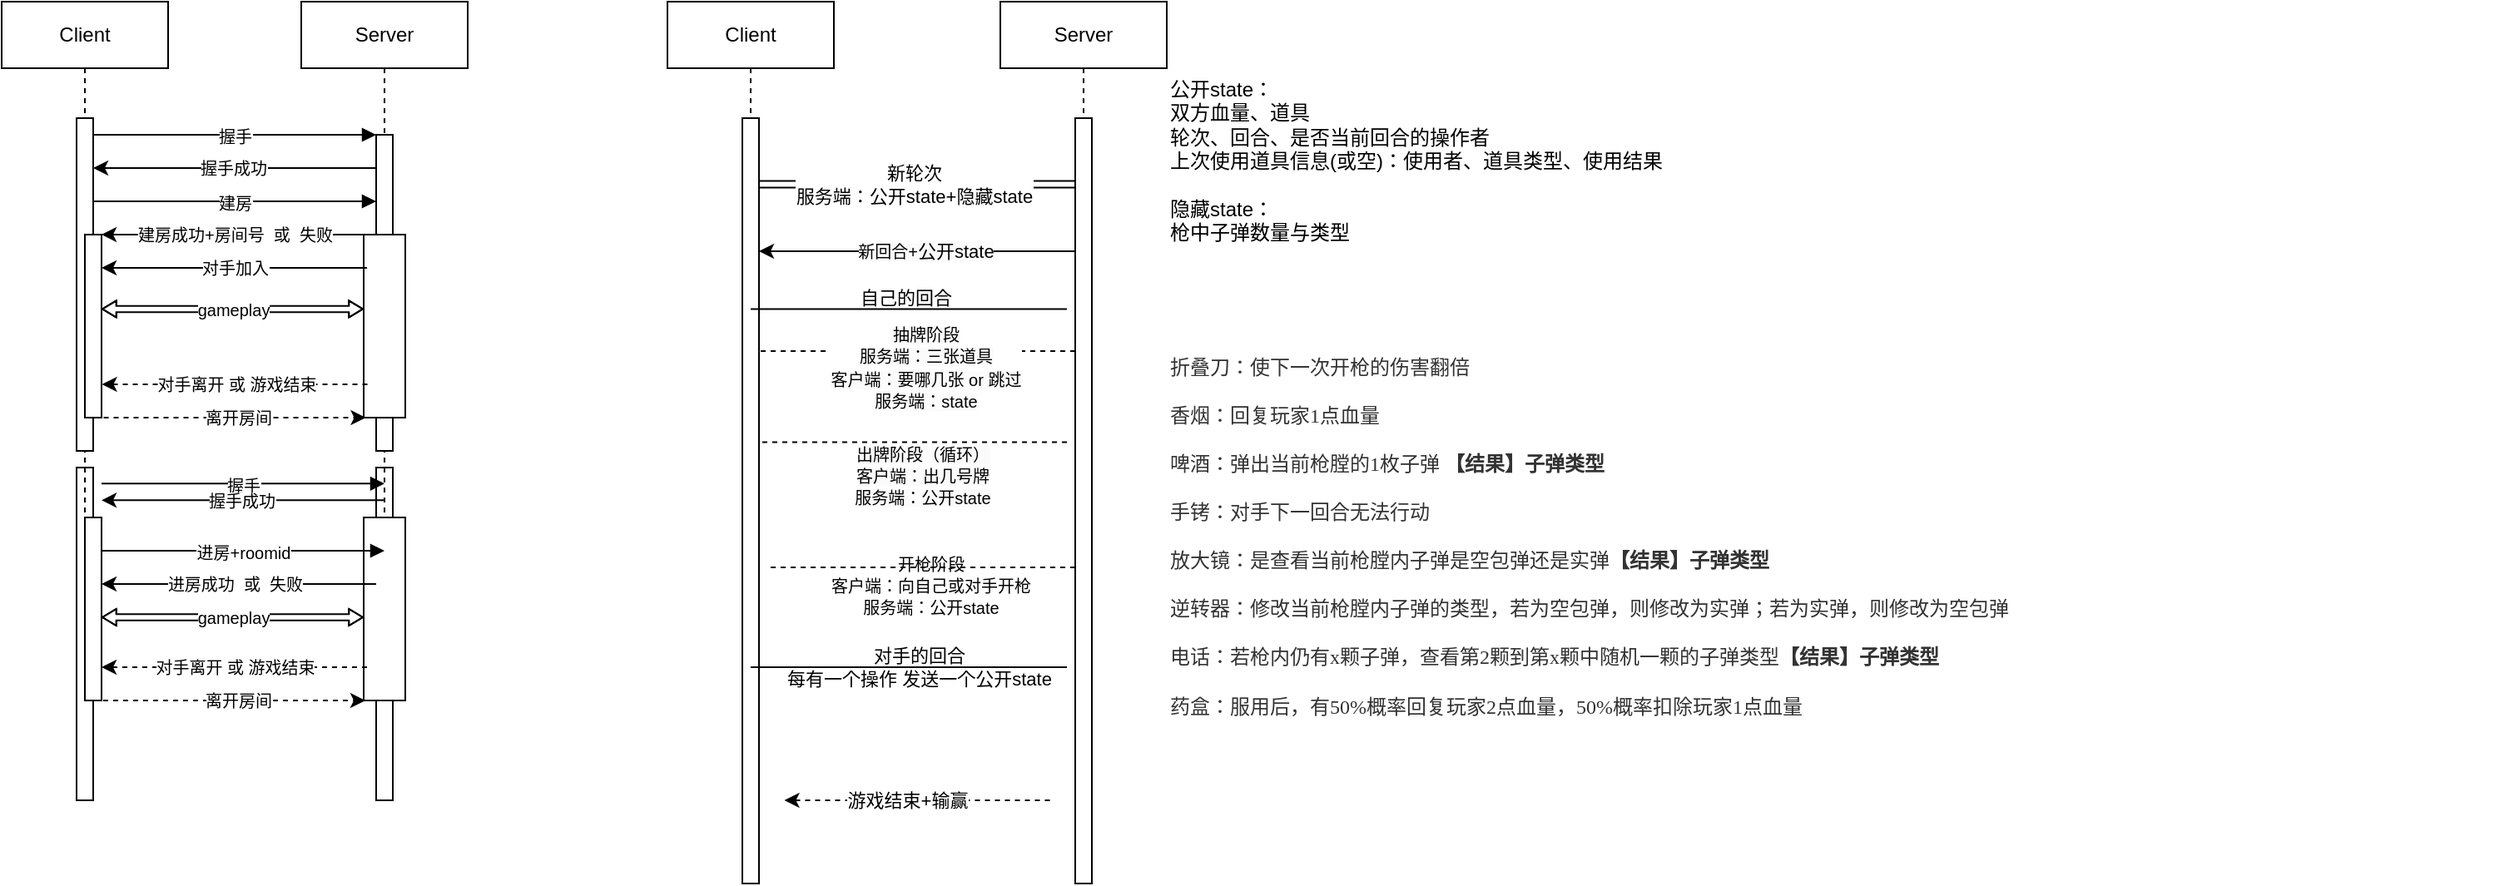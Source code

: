 <mxfile>
    <diagram name="Page-1" id="2YBvvXClWsGukQMizWep">
        <mxGraphModel dx="664" dy="502" grid="1" gridSize="10" guides="1" tooltips="1" connect="1" arrows="1" fold="1" page="1" pageScale="1" pageWidth="850" pageHeight="1100" math="0" shadow="0">
            <root>
                <mxCell id="0"/>
                <mxCell id="1" parent="0"/>
                <mxCell id="7" value="" style="html=1;points=[];perimeter=orthogonalPerimeter;outlineConnect=0;targetShapes=umlLifeline;portConstraint=eastwest;newEdgeStyle={&quot;edgeStyle&quot;:&quot;elbowEdgeStyle&quot;,&quot;elbow&quot;:&quot;vertical&quot;,&quot;curved&quot;:0,&quot;rounded&quot;:0};" vertex="1" parent="1">
                    <mxGeometry x="115" y="310" width="10" height="200" as="geometry"/>
                </mxCell>
                <mxCell id="8" value="" style="html=1;points=[];perimeter=orthogonalPerimeter;outlineConnect=0;targetShapes=umlLifeline;portConstraint=eastwest;newEdgeStyle={&quot;edgeStyle&quot;:&quot;elbowEdgeStyle&quot;,&quot;elbow&quot;:&quot;vertical&quot;,&quot;curved&quot;:0,&quot;rounded&quot;:0};" vertex="1" parent="1">
                    <mxGeometry x="295" y="310" width="10" height="200" as="geometry"/>
                </mxCell>
                <mxCell id="aM9ryv3xv72pqoxQDRHE-1" value="Client" style="shape=umlLifeline;perimeter=lifelinePerimeter;whiteSpace=wrap;html=1;container=0;dropTarget=0;collapsible=0;recursiveResize=0;outlineConnect=0;portConstraint=eastwest;newEdgeStyle={&quot;edgeStyle&quot;:&quot;elbowEdgeStyle&quot;,&quot;elbow&quot;:&quot;vertical&quot;,&quot;curved&quot;:0,&quot;rounded&quot;:0};" parent="1" vertex="1">
                    <mxGeometry x="70" y="30" width="100" height="370" as="geometry"/>
                </mxCell>
                <mxCell id="aM9ryv3xv72pqoxQDRHE-2" value="" style="html=1;points=[];perimeter=orthogonalPerimeter;outlineConnect=0;targetShapes=umlLifeline;portConstraint=eastwest;newEdgeStyle={&quot;edgeStyle&quot;:&quot;elbowEdgeStyle&quot;,&quot;elbow&quot;:&quot;vertical&quot;,&quot;curved&quot;:0,&quot;rounded&quot;:0};" parent="aM9ryv3xv72pqoxQDRHE-1" vertex="1">
                    <mxGeometry x="45" y="70" width="10" height="200" as="geometry"/>
                </mxCell>
                <mxCell id="aM9ryv3xv72pqoxQDRHE-4" value="" style="html=1;points=[];perimeter=orthogonalPerimeter;outlineConnect=0;targetShapes=umlLifeline;portConstraint=eastwest;newEdgeStyle={&quot;edgeStyle&quot;:&quot;elbowEdgeStyle&quot;,&quot;elbow&quot;:&quot;vertical&quot;,&quot;curved&quot;:0,&quot;rounded&quot;:0};fontSize=10;" parent="aM9ryv3xv72pqoxQDRHE-1" vertex="1">
                    <mxGeometry x="50" y="140" width="10" height="110" as="geometry"/>
                </mxCell>
                <mxCell id="aM9ryv3xv72pqoxQDRHE-5" value="Server" style="shape=umlLifeline;perimeter=lifelinePerimeter;whiteSpace=wrap;html=1;container=0;dropTarget=0;collapsible=0;recursiveResize=0;outlineConnect=0;portConstraint=eastwest;newEdgeStyle={&quot;edgeStyle&quot;:&quot;elbowEdgeStyle&quot;,&quot;elbow&quot;:&quot;vertical&quot;,&quot;curved&quot;:0,&quot;rounded&quot;:0};" parent="1" vertex="1">
                    <mxGeometry x="250" y="30" width="100" height="370" as="geometry"/>
                </mxCell>
                <mxCell id="aM9ryv3xv72pqoxQDRHE-6" value="" style="html=1;points=[];perimeter=orthogonalPerimeter;outlineConnect=0;targetShapes=umlLifeline;portConstraint=eastwest;newEdgeStyle={&quot;edgeStyle&quot;:&quot;elbowEdgeStyle&quot;,&quot;elbow&quot;:&quot;vertical&quot;,&quot;curved&quot;:0,&quot;rounded&quot;:0};" parent="aM9ryv3xv72pqoxQDRHE-5" vertex="1">
                    <mxGeometry x="45" y="80" width="10" height="190" as="geometry"/>
                </mxCell>
                <mxCell id="E7vXqbml-rJaC64gT5eP-6" value="" style="html=1;points=[];perimeter=orthogonalPerimeter;outlineConnect=0;targetShapes=umlLifeline;portConstraint=eastwest;newEdgeStyle={&quot;edgeStyle&quot;:&quot;elbowEdgeStyle&quot;,&quot;elbow&quot;:&quot;vertical&quot;,&quot;curved&quot;:0,&quot;rounded&quot;:0};fontSize=10;" parent="aM9ryv3xv72pqoxQDRHE-5" vertex="1">
                    <mxGeometry x="37.5" y="140" width="25" height="110" as="geometry"/>
                </mxCell>
                <mxCell id="aM9ryv3xv72pqoxQDRHE-7" value="握手" style="html=1;verticalAlign=bottom;endArrow=block;edgeStyle=elbowEdgeStyle;elbow=vertical;curved=0;rounded=0;fontSize=10;labelBackgroundColor=default;" parent="1" source="aM9ryv3xv72pqoxQDRHE-2" target="aM9ryv3xv72pqoxQDRHE-6" edge="1">
                    <mxGeometry x="0.002" y="-10" relative="1" as="geometry">
                        <mxPoint x="225" y="120" as="sourcePoint"/>
                        <Array as="points">
                            <mxPoint x="210" y="110"/>
                        </Array>
                        <mxPoint as="offset"/>
                    </mxGeometry>
                </mxCell>
                <mxCell id="E7vXqbml-rJaC64gT5eP-1" style="edgeStyle=elbowEdgeStyle;rounded=0;orthogonalLoop=1;jettySize=auto;html=1;elbow=vertical;curved=0;fontSize=10;labelBackgroundColor=none;" parent="1" source="aM9ryv3xv72pqoxQDRHE-6" target="aM9ryv3xv72pqoxQDRHE-2" edge="1">
                    <mxGeometry relative="1" as="geometry">
                        <Array as="points">
                            <mxPoint x="225" y="130"/>
                        </Array>
                    </mxGeometry>
                </mxCell>
                <mxCell id="E7vXqbml-rJaC64gT5eP-2" value="握手成功" style="edgeLabel;html=1;align=center;verticalAlign=middle;resizable=0;points=[];fontSize=10;labelBackgroundColor=default;" parent="E7vXqbml-rJaC64gT5eP-1" vertex="1" connectable="0">
                    <mxGeometry x="0.012" y="-1" relative="1" as="geometry">
                        <mxPoint y="1" as="offset"/>
                    </mxGeometry>
                </mxCell>
                <mxCell id="E7vXqbml-rJaC64gT5eP-3" value="建房" style="html=1;verticalAlign=bottom;endArrow=block;edgeStyle=elbowEdgeStyle;elbow=vertical;curved=0;rounded=0;fontSize=10;labelBackgroundColor=default;" parent="1" edge="1">
                    <mxGeometry y="-10" relative="1" as="geometry">
                        <mxPoint x="125" y="150" as="sourcePoint"/>
                        <Array as="points">
                            <mxPoint x="220" y="150"/>
                        </Array>
                        <mxPoint x="295.0" y="150" as="targetPoint"/>
                        <mxPoint as="offset"/>
                    </mxGeometry>
                </mxCell>
                <mxCell id="E7vXqbml-rJaC64gT5eP-4" style="edgeStyle=elbowEdgeStyle;rounded=0;orthogonalLoop=1;jettySize=auto;html=1;elbow=vertical;curved=0;fontSize=10;labelBackgroundColor=none;" parent="1" source="aM9ryv3xv72pqoxQDRHE-6" target="aM9ryv3xv72pqoxQDRHE-4" edge="1">
                    <mxGeometry relative="1" as="geometry">
                        <mxPoint x="300" y="170" as="sourcePoint"/>
                        <mxPoint x="125" y="170" as="targetPoint"/>
                        <Array as="points">
                            <mxPoint x="230" y="170"/>
                        </Array>
                    </mxGeometry>
                </mxCell>
                <mxCell id="E7vXqbml-rJaC64gT5eP-5" value="建房成功+房间号&amp;nbsp; 或&amp;nbsp; 失败" style="edgeLabel;html=1;align=center;verticalAlign=middle;resizable=0;points=[];fontSize=10;labelBackgroundColor=default;" parent="E7vXqbml-rJaC64gT5eP-4" vertex="1" connectable="0">
                    <mxGeometry x="0.012" y="-1" relative="1" as="geometry">
                        <mxPoint x="-2" y="1" as="offset"/>
                    </mxGeometry>
                </mxCell>
                <mxCell id="E7vXqbml-rJaC64gT5eP-7" style="edgeStyle=elbowEdgeStyle;rounded=0;orthogonalLoop=1;jettySize=auto;html=1;elbow=vertical;curved=0;fontSize=10;labelBackgroundColor=none;" parent="1" edge="1">
                    <mxGeometry relative="1" as="geometry">
                        <mxPoint x="289.5" y="190.0" as="sourcePoint"/>
                        <mxPoint x="130" y="190" as="targetPoint"/>
                        <Array as="points">
                            <mxPoint x="230" y="190"/>
                        </Array>
                    </mxGeometry>
                </mxCell>
                <mxCell id="E7vXqbml-rJaC64gT5eP-8" value="对手加入" style="edgeLabel;html=1;align=center;verticalAlign=middle;resizable=0;points=[];fontSize=10;labelBackgroundColor=default;" parent="E7vXqbml-rJaC64gT5eP-7" vertex="1" connectable="0">
                    <mxGeometry x="0.012" y="-1" relative="1" as="geometry">
                        <mxPoint x="1" y="1" as="offset"/>
                    </mxGeometry>
                </mxCell>
                <mxCell id="E7vXqbml-rJaC64gT5eP-9" style="edgeStyle=elbowEdgeStyle;rounded=0;orthogonalLoop=1;jettySize=auto;html=1;elbow=vertical;curved=0;fontSize=10;labelBackgroundColor=none;dashed=1;" parent="1" edge="1">
                    <mxGeometry relative="1" as="geometry">
                        <mxPoint x="289.75" y="260.0" as="sourcePoint"/>
                        <mxPoint x="130.25" y="260" as="targetPoint"/>
                        <Array as="points">
                            <mxPoint x="230.25" y="260"/>
                        </Array>
                    </mxGeometry>
                </mxCell>
                <mxCell id="E7vXqbml-rJaC64gT5eP-10" value="&lt;div&gt;对手离开 或 游戏结束&lt;/div&gt;" style="edgeLabel;html=1;align=center;verticalAlign=middle;resizable=0;points=[];fontSize=10;labelBackgroundColor=default;" parent="E7vXqbml-rJaC64gT5eP-9" vertex="1" connectable="0">
                    <mxGeometry x="0.012" y="-1" relative="1" as="geometry">
                        <mxPoint x="1" y="1" as="offset"/>
                    </mxGeometry>
                </mxCell>
                <mxCell id="E7vXqbml-rJaC64gT5eP-11" style="edgeStyle=elbowEdgeStyle;rounded=0;orthogonalLoop=1;jettySize=auto;html=1;elbow=vertical;curved=0;fontSize=10;labelBackgroundColor=none;dashed=1;" parent="1" edge="1">
                    <mxGeometry relative="1" as="geometry">
                        <mxPoint x="131.25" y="280" as="sourcePoint"/>
                        <mxPoint x="288.75" y="280" as="targetPoint"/>
                        <Array as="points">
                            <mxPoint x="231.5" y="280"/>
                        </Array>
                    </mxGeometry>
                </mxCell>
                <mxCell id="E7vXqbml-rJaC64gT5eP-12" value="离开房间" style="edgeLabel;html=1;align=center;verticalAlign=middle;resizable=0;points=[];fontSize=10;labelBackgroundColor=default;" parent="E7vXqbml-rJaC64gT5eP-11" vertex="1" connectable="0">
                    <mxGeometry x="0.012" y="-1" relative="1" as="geometry">
                        <mxPoint x="1" y="-1" as="offset"/>
                    </mxGeometry>
                </mxCell>
                <mxCell id="E7vXqbml-rJaC64gT5eP-13" style="edgeStyle=elbowEdgeStyle;rounded=0;orthogonalLoop=1;jettySize=auto;html=1;elbow=vertical;curved=0;fontSize=10;labelBackgroundColor=none;startArrow=classic;startFill=1;shape=flexArrow;width=3.733;endSize=2.463;endWidth=5.369;startWidth=5.369;startSize=2.463;" parent="1" edge="1">
                    <mxGeometry relative="1" as="geometry">
                        <mxPoint x="287.5" y="214.71" as="sourcePoint"/>
                        <mxPoint x="130" y="214.71" as="targetPoint"/>
                        <Array as="points">
                            <mxPoint x="230" y="214.71"/>
                        </Array>
                    </mxGeometry>
                </mxCell>
                <mxCell id="E7vXqbml-rJaC64gT5eP-14" value="gameplay" style="edgeLabel;html=1;align=center;verticalAlign=middle;resizable=0;points=[];fontSize=10;labelBackgroundColor=default;" parent="E7vXqbml-rJaC64gT5eP-13" vertex="1" connectable="0">
                    <mxGeometry x="0.012" y="-1" relative="1" as="geometry">
                        <mxPoint x="1" y="1" as="offset"/>
                    </mxGeometry>
                </mxCell>
                <mxCell id="E7vXqbml-rJaC64gT5eP-37" value="Client" style="shape=umlLifeline;perimeter=lifelinePerimeter;whiteSpace=wrap;html=1;container=0;dropTarget=0;collapsible=0;recursiveResize=0;outlineConnect=0;portConstraint=eastwest;newEdgeStyle={&quot;edgeStyle&quot;:&quot;elbowEdgeStyle&quot;,&quot;elbow&quot;:&quot;vertical&quot;,&quot;curved&quot;:0,&quot;rounded&quot;:0};" parent="1" vertex="1">
                    <mxGeometry x="470" y="30" width="100" height="530" as="geometry"/>
                </mxCell>
                <mxCell id="E7vXqbml-rJaC64gT5eP-38" value="" style="html=1;points=[];perimeter=orthogonalPerimeter;outlineConnect=0;targetShapes=umlLifeline;portConstraint=eastwest;newEdgeStyle={&quot;edgeStyle&quot;:&quot;elbowEdgeStyle&quot;,&quot;elbow&quot;:&quot;vertical&quot;,&quot;curved&quot;:0,&quot;rounded&quot;:0};" parent="E7vXqbml-rJaC64gT5eP-37" vertex="1">
                    <mxGeometry x="45" y="70" width="10" height="460" as="geometry"/>
                </mxCell>
                <mxCell id="E7vXqbml-rJaC64gT5eP-40" value="Server" style="shape=umlLifeline;perimeter=lifelinePerimeter;whiteSpace=wrap;html=1;container=0;dropTarget=0;collapsible=0;recursiveResize=0;outlineConnect=0;portConstraint=eastwest;newEdgeStyle={&quot;edgeStyle&quot;:&quot;elbowEdgeStyle&quot;,&quot;elbow&quot;:&quot;vertical&quot;,&quot;curved&quot;:0,&quot;rounded&quot;:0};" parent="1" vertex="1">
                    <mxGeometry x="670" y="30" width="100" height="530" as="geometry"/>
                </mxCell>
                <mxCell id="E7vXqbml-rJaC64gT5eP-41" value="" style="html=1;points=[];perimeter=orthogonalPerimeter;outlineConnect=0;targetShapes=umlLifeline;portConstraint=eastwest;newEdgeStyle={&quot;edgeStyle&quot;:&quot;elbowEdgeStyle&quot;,&quot;elbow&quot;:&quot;vertical&quot;,&quot;curved&quot;:0,&quot;rounded&quot;:0};" parent="E7vXqbml-rJaC64gT5eP-40" vertex="1">
                    <mxGeometry x="45" y="70" width="10" height="460" as="geometry"/>
                </mxCell>
                <mxCell id="E7vXqbml-rJaC64gT5eP-47" style="edgeStyle=elbowEdgeStyle;rounded=0;orthogonalLoop=1;jettySize=auto;html=1;elbow=vertical;curved=0;fontSize=10;labelBackgroundColor=none;" parent="1" edge="1">
                    <mxGeometry relative="1" as="geometry">
                        <mxPoint x="715" y="180.0" as="sourcePoint"/>
                        <mxPoint x="525" y="180.0" as="targetPoint"/>
                        <Array as="points">
                            <mxPoint x="630" y="180.0"/>
                        </Array>
                    </mxGeometry>
                </mxCell>
                <mxCell id="E7vXqbml-rJaC64gT5eP-63" value="&lt;span style=&quot;font-size: 10px; background-color: rgb(251, 251, 251);&quot;&gt;新回合+&lt;/span&gt;&lt;span style=&quot;background-color: rgb(251, 251, 251);&quot;&gt;公开state&lt;/span&gt;" style="edgeLabel;html=1;align=center;verticalAlign=middle;resizable=0;points=[];" parent="E7vXqbml-rJaC64gT5eP-47" vertex="1" connectable="0">
                    <mxGeometry x="0.18" y="1" relative="1" as="geometry">
                        <mxPoint x="22" y="-1" as="offset"/>
                    </mxGeometry>
                </mxCell>
                <mxCell id="E7vXqbml-rJaC64gT5eP-51" style="edgeStyle=elbowEdgeStyle;rounded=0;orthogonalLoop=1;jettySize=auto;html=1;elbow=vertical;curved=0;fontSize=10;labelBackgroundColor=none;dashed=1;" parent="1" edge="1">
                    <mxGeometry relative="1" as="geometry">
                        <mxPoint x="699.75" y="510" as="sourcePoint"/>
                        <mxPoint x="540.25" y="510" as="targetPoint"/>
                        <Array as="points">
                            <mxPoint x="640.25" y="510"/>
                        </Array>
                    </mxGeometry>
                </mxCell>
                <mxCell id="E7vXqbml-rJaC64gT5eP-86" value="游戏结束+输赢" style="edgeLabel;html=1;align=center;verticalAlign=middle;resizable=0;points=[];" parent="E7vXqbml-rJaC64gT5eP-51" vertex="1" connectable="0">
                    <mxGeometry x="0.076" relative="1" as="geometry">
                        <mxPoint as="offset"/>
                    </mxGeometry>
                </mxCell>
                <mxCell id="E7vXqbml-rJaC64gT5eP-64" value="公开state：&lt;div&gt;双方血量、道具&lt;/div&gt;&lt;div&gt;轮次、回合、是否当前回合的操作者&lt;/div&gt;&lt;div&gt;上次使用道具信息(或空)：使用者、道具类型、使用结果&lt;br&gt;&lt;/div&gt;&lt;div&gt;&lt;br&gt;&lt;/div&gt;&lt;div&gt;隐藏state：&lt;br&gt;枪中子弹数量与类型&lt;/div&gt;&lt;div&gt;&lt;br&gt;&lt;/div&gt;&lt;div&gt;&lt;br&gt;&lt;/div&gt;" style="text;html=1;align=left;verticalAlign=middle;resizable=0;points=[];autosize=1;strokeColor=none;fillColor=none;" parent="1" vertex="1">
                    <mxGeometry x="770" y="70" width="320" height="140" as="geometry"/>
                </mxCell>
                <mxCell id="E7vXqbml-rJaC64gT5eP-65" style="edgeStyle=elbowEdgeStyle;rounded=0;orthogonalLoop=1;jettySize=auto;html=1;elbow=horizontal;curved=0;fontSize=10;labelBackgroundColor=none;dashed=1;endArrow=none;endFill=0;" parent="1" edge="1">
                    <mxGeometry relative="1" as="geometry">
                        <mxPoint x="715" y="240" as="sourcePoint"/>
                        <mxPoint x="525" y="240" as="targetPoint"/>
                        <Array as="points">
                            <mxPoint x="635" y="240"/>
                        </Array>
                    </mxGeometry>
                </mxCell>
                <mxCell id="E7vXqbml-rJaC64gT5eP-66" value="&lt;span style=&quot;font-size: 10px; background-color: rgb(251, 251, 251);&quot;&gt;抽牌阶段&lt;/span&gt;&lt;div&gt;&lt;span style=&quot;font-size: 10px; background-color: rgb(251, 251, 251);&quot;&gt;服务端：三张道具&lt;br&gt;客户端：要哪几张 or 跳过&lt;br&gt;服务端：state&lt;/span&gt;&lt;/div&gt;" style="edgeLabel;html=1;align=center;verticalAlign=middle;resizable=0;points=[];" parent="E7vXqbml-rJaC64gT5eP-65" vertex="1" connectable="0">
                    <mxGeometry x="0.18" y="1" relative="1" as="geometry">
                        <mxPoint x="22" y="9" as="offset"/>
                    </mxGeometry>
                </mxCell>
                <mxCell id="E7vXqbml-rJaC64gT5eP-67" style="edgeStyle=elbowEdgeStyle;rounded=0;orthogonalLoop=1;jettySize=auto;html=1;elbow=vertical;curved=0;fontSize=10;labelBackgroundColor=none;dashed=1;endArrow=none;endFill=0;" parent="1" edge="1">
                    <mxGeometry relative="1" as="geometry">
                        <mxPoint x="710" y="294.71" as="sourcePoint"/>
                        <mxPoint x="525" y="294.71" as="targetPoint"/>
                        <Array as="points">
                            <mxPoint x="640" y="294.71"/>
                        </Array>
                    </mxGeometry>
                </mxCell>
                <mxCell id="E7vXqbml-rJaC64gT5eP-68" value="&lt;span style=&quot;font-size: 10px; background-color: rgb(251, 251, 251);&quot;&gt;出牌阶段（循环）&lt;/span&gt;&lt;div&gt;&lt;span style=&quot;font-size: 10px; background-color: rgb(251, 251, 251);&quot;&gt;客户端：出几号牌&lt;br&gt;&lt;/span&gt;&lt;span style=&quot;background-color: rgb(251, 251, 251); font-size: 10px;&quot;&gt;服务端：公开state&lt;/span&gt;&lt;span style=&quot;font-size: 10px; background-color: rgb(251, 251, 251);&quot;&gt;&lt;br&gt;&lt;/span&gt;&lt;/div&gt;" style="edgeLabel;html=1;align=center;verticalAlign=middle;resizable=0;points=[];" parent="E7vXqbml-rJaC64gT5eP-67" vertex="1" connectable="0">
                    <mxGeometry x="0.18" y="1" relative="1" as="geometry">
                        <mxPoint x="22" y="19" as="offset"/>
                    </mxGeometry>
                </mxCell>
                <mxCell id="E7vXqbml-rJaC64gT5eP-69" style="edgeStyle=elbowEdgeStyle;rounded=0;orthogonalLoop=1;jettySize=auto;html=1;elbow=vertical;curved=0;fontSize=10;labelBackgroundColor=none;dashed=1;endArrow=none;endFill=0;" parent="1" edge="1">
                    <mxGeometry relative="1" as="geometry">
                        <mxPoint x="715" y="370" as="sourcePoint"/>
                        <mxPoint x="530" y="370" as="targetPoint"/>
                        <Array as="points">
                            <mxPoint x="645" y="370"/>
                        </Array>
                    </mxGeometry>
                </mxCell>
                <mxCell id="E7vXqbml-rJaC64gT5eP-70" value="&lt;span style=&quot;font-size: 10px;&quot;&gt;开枪阶段&lt;/span&gt;&lt;div&gt;&lt;span style=&quot;font-size: 10px;&quot;&gt;客户端：&lt;/span&gt;&lt;span style=&quot;font-size: 10px;&quot;&gt;向自己或对手开枪&lt;/span&gt;&lt;/div&gt;&lt;div&gt;&lt;span style=&quot;font-size: 10px; background-color: initial;&quot;&gt;服务端：公开state&lt;/span&gt;&lt;br&gt;&lt;/div&gt;" style="edgeLabel;html=1;align=center;verticalAlign=middle;resizable=0;points=[];labelBackgroundColor=none;" parent="E7vXqbml-rJaC64gT5eP-69" vertex="1" connectable="0">
                    <mxGeometry x="0.18" y="1" relative="1" as="geometry">
                        <mxPoint x="22" y="10" as="offset"/>
                    </mxGeometry>
                </mxCell>
                <mxCell id="E7vXqbml-rJaC64gT5eP-77" style="edgeStyle=elbowEdgeStyle;rounded=0;orthogonalLoop=1;jettySize=auto;html=1;elbow=horizontal;curved=0;fontSize=10;labelBackgroundColor=none;endArrow=none;endFill=0;shape=link;" parent="1" edge="1">
                    <mxGeometry relative="1" as="geometry">
                        <mxPoint x="715" y="139.71" as="sourcePoint"/>
                        <mxPoint x="525" y="139.71" as="targetPoint"/>
                        <Array as="points">
                            <mxPoint x="630" y="139.71"/>
                        </Array>
                    </mxGeometry>
                </mxCell>
                <mxCell id="E7vXqbml-rJaC64gT5eP-81" value="新轮次&lt;div&gt;服务端：公开state+隐藏state&lt;/div&gt;" style="edgeLabel;html=1;align=center;verticalAlign=middle;resizable=0;points=[];" parent="E7vXqbml-rJaC64gT5eP-77" vertex="1" connectable="0">
                    <mxGeometry x="0.027" relative="1" as="geometry">
                        <mxPoint as="offset"/>
                    </mxGeometry>
                </mxCell>
                <mxCell id="E7vXqbml-rJaC64gT5eP-82" style="edgeStyle=elbowEdgeStyle;rounded=0;orthogonalLoop=1;jettySize=auto;html=1;elbow=horizontal;curved=0;fontSize=10;labelBackgroundColor=none;endArrow=none;endFill=0;" parent="1" edge="1">
                    <mxGeometry relative="1" as="geometry">
                        <mxPoint x="710" y="214.71" as="sourcePoint"/>
                        <mxPoint x="520" y="214.71" as="targetPoint"/>
                        <Array as="points">
                            <mxPoint x="625" y="214.71"/>
                        </Array>
                    </mxGeometry>
                </mxCell>
                <mxCell id="E7vXqbml-rJaC64gT5eP-83" value="&lt;div&gt;自己的回合&lt;/div&gt;&lt;div&gt;&lt;br&gt;&lt;/div&gt;" style="edgeLabel;html=1;align=center;verticalAlign=middle;resizable=0;points=[];labelBackgroundColor=none;" parent="E7vXqbml-rJaC64gT5eP-82" vertex="1" connectable="0">
                    <mxGeometry x="0.027" relative="1" as="geometry">
                        <mxPoint as="offset"/>
                    </mxGeometry>
                </mxCell>
                <mxCell id="E7vXqbml-rJaC64gT5eP-84" style="edgeStyle=elbowEdgeStyle;rounded=0;orthogonalLoop=1;jettySize=auto;html=1;elbow=horizontal;curved=0;fontSize=10;labelBackgroundColor=none;endArrow=none;endFill=0;" parent="1" edge="1">
                    <mxGeometry relative="1" as="geometry">
                        <mxPoint x="710" y="430" as="sourcePoint"/>
                        <mxPoint x="520" y="430" as="targetPoint"/>
                        <Array as="points">
                            <mxPoint x="625" y="430"/>
                        </Array>
                    </mxGeometry>
                </mxCell>
                <mxCell id="E7vXqbml-rJaC64gT5eP-85" value="&lt;div&gt;对手的回合&lt;/div&gt;&lt;div&gt;每有一个操作 发送一个公开state&lt;/div&gt;" style="edgeLabel;html=1;align=center;verticalAlign=middle;resizable=0;points=[];labelBackgroundColor=none;" parent="E7vXqbml-rJaC64gT5eP-84" vertex="1" connectable="0">
                    <mxGeometry x="0.027" relative="1" as="geometry">
                        <mxPoint x="8" as="offset"/>
                    </mxGeometry>
                </mxCell>
                <mxCell id="E7vXqbml-rJaC64gT5eP-88" value="&lt;div style=&quot;font-size: 12px;&quot; data-version=&quot;3.0.0&quot; data-hash=&quot;2f150c305c25b675a1c18cc1fd86e9ff&quot;&gt;&lt;/div&gt;&lt;div style=&quot;font-size: 12px;&quot; class=&quot;document&quot;&gt;&lt;div style=&quot;font-size: 12px;&quot; class=&quot;section&quot;&gt;&lt;p class=&quot;paragraph text-align-type-left&quot; style=&quot;text-align: left; line-height: 100%; margin: 12.8pt 0pt; font-size: 12px;&quot;&gt;&lt;span style=&quot;font-size: 12px; font-family: &amp;quot;Times New Roman&amp;quot;; font-weight: normal; font-style: normal; color: rgb(51, 51, 51); letter-spacing: 0pt; vertical-align: baseline;&quot; data-font-family=&quot;&amp;quot;Open Sans&amp;quot;, &amp;quot;Clear Sans&amp;quot;, &amp;quot;Helvetica Neue&amp;quot;, Helvetica, Arial, &amp;quot;Segoe UI Emoji&amp;quot;, sans-serif&quot;&gt;折叠刀：使下一次开枪的伤害翻倍&lt;/span&gt;&lt;span style=&quot;font-size: 12px;&quot; lang=&quot;EN-US&quot;&gt;&lt;/span&gt;&lt;/p&gt;&lt;p class=&quot;paragraph text-align-type-left&quot; style=&quot;text-align: left; line-height: 100%; margin: 12.8pt 0pt; font-size: 12px;&quot;&gt;&lt;span style=&quot;font-size: 12px; font-family: &amp;quot;Times New Roman&amp;quot;; font-weight: normal; font-style: normal; color: rgb(51, 51, 51); letter-spacing: 0pt; vertical-align: baseline;&quot; data-font-family=&quot;&amp;quot;Open Sans&amp;quot;, &amp;quot;Clear Sans&amp;quot;, &amp;quot;Helvetica Neue&amp;quot;, Helvetica, Arial, &amp;quot;Segoe UI Emoji&amp;quot;, sans-serif&quot;&gt;香烟：回复玩家&lt;/span&gt;&lt;span style=&quot;font-size: 12px; font-family: &amp;quot;Times New Roman&amp;quot;; font-weight: normal; font-style: normal; color: rgb(51, 51, 51); letter-spacing: 0pt; vertical-align: baseline;&quot; data-font-family=&quot;&amp;quot;Open Sans&amp;quot;, &amp;quot;Clear Sans&amp;quot;, &amp;quot;Helvetica Neue&amp;quot;, Helvetica, Arial, &amp;quot;Segoe UI Emoji&amp;quot;, sans-serif&quot;&gt;1&lt;/span&gt;&lt;span style=&quot;font-size: 12px; font-family: &amp;quot;Times New Roman&amp;quot;; font-weight: normal; font-style: normal; color: rgb(51, 51, 51); letter-spacing: 0pt; vertical-align: baseline;&quot; data-font-family=&quot;&amp;quot;Open Sans&amp;quot;, &amp;quot;Clear Sans&amp;quot;, &amp;quot;Helvetica Neue&amp;quot;, Helvetica, Arial, &amp;quot;Segoe UI Emoji&amp;quot;, sans-serif&quot;&gt;点血量&lt;/span&gt;&lt;span style=&quot;font-size: 12px;&quot; lang=&quot;EN-US&quot;&gt;&lt;/span&gt;&lt;/p&gt;&lt;p class=&quot;paragraph text-align-type-left&quot; style=&quot;text-align: left; line-height: 100%; margin: 12.8pt 0pt; font-size: 12px;&quot;&gt;&lt;span style=&quot;font-size: 12px; font-family: &amp;quot;Times New Roman&amp;quot;; font-weight: normal; font-style: normal; color: rgb(51, 51, 51); letter-spacing: 0pt; vertical-align: baseline;&quot; data-font-family=&quot;&amp;quot;Open Sans&amp;quot;, &amp;quot;Clear Sans&amp;quot;, &amp;quot;Helvetica Neue&amp;quot;, Helvetica, Arial, &amp;quot;Segoe UI Emoji&amp;quot;, sans-serif&quot;&gt;啤酒&lt;/span&gt;&lt;span style=&quot;font-size: 12px; font-family: &amp;quot;Times New Roman&amp;quot;; font-weight: normal; font-style: normal; color: rgb(51, 51, 51); letter-spacing: 0pt; vertical-align: baseline;&quot; data-font-family=&quot;&amp;quot;Open Sans&amp;quot;, &amp;quot;Clear Sans&amp;quot;, &amp;quot;Helvetica Neue&amp;quot;, Helvetica, Arial, &amp;quot;Segoe UI Emoji&amp;quot;, sans-serif&quot;&gt;：弹出当前枪膛的&lt;/span&gt;&lt;span style=&quot;font-size: 12px; font-family: &amp;quot;Times New Roman&amp;quot;; font-weight: normal; font-style: normal; color: rgb(51, 51, 51); letter-spacing: 0pt; vertical-align: baseline;&quot; data-font-family=&quot;&amp;quot;Open Sans&amp;quot;, &amp;quot;Clear Sans&amp;quot;, &amp;quot;Helvetica Neue&amp;quot;, Helvetica, Arial, &amp;quot;Segoe UI Emoji&amp;quot;, sans-serif&quot;&gt;1&lt;/span&gt;&lt;span style=&quot;font-size: 12px; font-family: &amp;quot;Times New Roman&amp;quot;; font-weight: normal; font-style: normal; color: rgb(51, 51, 51); letter-spacing: 0pt; vertical-align: baseline;&quot; data-font-family=&quot;&amp;quot;Open Sans&amp;quot;, &amp;quot;Clear Sans&amp;quot;, &amp;quot;Helvetica Neue&amp;quot;, Helvetica, Arial, &amp;quot;Segoe UI Emoji&amp;quot;, sans-serif&quot;&gt;枚子弹&lt;/span&gt;&lt;span style=&quot;font-size: 12px; font-family: &amp;quot;Times New Roman&amp;quot;; font-style: normal; color: rgb(51, 51, 51); letter-spacing: 0pt; vertical-align: baseline;&quot; data-font-family=&quot;&amp;quot;Open Sans&amp;quot;, &amp;quot;Clear Sans&amp;quot;, &amp;quot;Helvetica Neue&amp;quot;, Helvetica, Arial, &amp;quot;Segoe UI Emoji&amp;quot;, sans-serif&quot;&gt;&lt;b style=&quot;font-size: 12px;&quot;&gt; 【结果】子弹类型&lt;/b&gt;&lt;/span&gt;&lt;span style=&quot;font-size: 12px;&quot; lang=&quot;EN-US&quot;&gt;&lt;/span&gt;&lt;/p&gt;&lt;p class=&quot;paragraph text-align-type-left&quot; style=&quot;text-align: left; line-height: 100%; margin: 12.8pt 0pt; font-size: 12px;&quot;&gt;&lt;span style=&quot;font-size: 12px; font-family: &amp;quot;Times New Roman&amp;quot;; font-weight: normal; font-style: normal; color: rgb(51, 51, 51); letter-spacing: 0pt; vertical-align: baseline;&quot; data-font-family=&quot;&amp;quot;Open Sans&amp;quot;, &amp;quot;Clear Sans&amp;quot;, &amp;quot;Helvetica Neue&amp;quot;, Helvetica, Arial, &amp;quot;Segoe UI Emoji&amp;quot;, sans-serif&quot;&gt;手铐：对手下一回合无法行动&lt;/span&gt;&lt;span style=&quot;font-size: 12px;&quot; lang=&quot;EN-US&quot;&gt;&lt;/span&gt;&lt;/p&gt;&lt;p class=&quot;paragraph text-align-type-left&quot; style=&quot;text-align: left; line-height: 100%; margin: 12.8pt 0pt; font-size: 12px;&quot;&gt;&lt;span style=&quot;font-size: 12px; font-family: &amp;quot;Times New Roman&amp;quot;; font-weight: normal; font-style: normal; color: rgb(51, 51, 51); letter-spacing: 0pt; vertical-align: baseline;&quot; data-font-family=&quot;&amp;quot;Open Sans&amp;quot;, &amp;quot;Clear Sans&amp;quot;, &amp;quot;Helvetica Neue&amp;quot;, Helvetica, Arial, &amp;quot;Segoe UI Emoji&amp;quot;, sans-serif&quot;&gt;放大镜：是查看当前枪膛内子弹是空包弹还是实弹&lt;/span&gt;&lt;span style=&quot;font-size: 12px;&quot; lang=&quot;EN-US&quot;&gt;&lt;/span&gt;&lt;span style=&quot;color: rgb(51, 51, 51); font-family: &amp;quot;Times New Roman&amp;quot;; font-size: 12px; background-color: initial;&quot;&gt;&lt;b style=&quot;font-size: 12px;&quot;&gt;【结果】子弹类型&lt;/b&gt;&lt;/span&gt;&lt;/p&gt;&lt;p class=&quot;paragraph text-align-type-left&quot; style=&quot;text-align: left; line-height: 100%; margin: 12.8pt 0pt; font-size: 12px;&quot;&gt;&lt;span style=&quot;font-size: 12px; font-family: &amp;quot;Times New Roman&amp;quot;; font-weight: normal; font-style: normal; color: rgb(51, 51, 51); letter-spacing: 0pt; vertical-align: baseline;&quot; data-font-family=&quot;&amp;quot;Open Sans&amp;quot;, &amp;quot;Clear Sans&amp;quot;, &amp;quot;Helvetica Neue&amp;quot;, Helvetica, Arial, &amp;quot;Segoe UI Emoji&amp;quot;, sans-serif&quot;&gt;逆转器：修改当前枪膛内子弹的类型，若为空包弹，则修改为实弹；若为实弹，则修改为空包弹&lt;/span&gt;&lt;span style=&quot;font-size: 12px;&quot; lang=&quot;EN-US&quot;&gt;&lt;/span&gt;&lt;/p&gt;&lt;p class=&quot;paragraph text-align-type-left&quot; style=&quot;text-align: left; line-height: 100%; margin: 12.8pt 0pt; font-size: 12px;&quot;&gt;&lt;span style=&quot;font-size: 12px; font-family: &amp;quot;Times New Roman&amp;quot;; font-weight: normal; font-style: normal; color: rgb(51, 51, 51); letter-spacing: 0pt; vertical-align: baseline;&quot; data-font-family=&quot;&amp;quot;Open Sans&amp;quot;, &amp;quot;Clear Sans&amp;quot;, &amp;quot;Helvetica Neue&amp;quot;, Helvetica, Arial, &amp;quot;Segoe UI Emoji&amp;quot;, sans-serif&quot;&gt;电话：若枪内仍有x颗子弹，查看第2颗到第x颗中随机一颗的子弹类型&lt;/span&gt;&lt;span style=&quot;font-size: 12px;&quot; lang=&quot;EN-US&quot;&gt;&lt;/span&gt;&lt;span style=&quot;color: rgb(51, 51, 51); font-family: &amp;quot;Times New Roman&amp;quot;; font-size: 12px; background-color: initial;&quot;&gt;&lt;b style=&quot;font-size: 12px;&quot;&gt;【结果】子弹类型&lt;/b&gt;&lt;/span&gt;&lt;/p&gt;&lt;p class=&quot;paragraph text-align-type-left&quot; style=&quot;text-align: left; line-height: 100%; margin: 12.8pt 0pt; font-size: 12px;&quot;&gt;&lt;span style=&quot;font-size: 12px; font-family: &amp;quot;Times New Roman&amp;quot;; font-weight: normal; font-style: normal; color: rgb(51, 51, 51); letter-spacing: 0pt; vertical-align: baseline;&quot; data-font-family=&quot;&amp;quot;Open Sans&amp;quot;, &amp;quot;Clear Sans&amp;quot;, &amp;quot;Helvetica Neue&amp;quot;, Helvetica, Arial, &amp;quot;Segoe UI Emoji&amp;quot;, sans-serif&quot;&gt;药盒：服用后，有50%概率回复玩家2点血量，50%概率扣除玩家1点血量&lt;/span&gt;&lt;span style=&quot;font-size: 12px;&quot; lang=&quot;EN-US&quot;&gt;&lt;/span&gt;&lt;/p&gt;&lt;/div&gt;&lt;/div&gt;" style="text;whiteSpace=wrap;html=1;fontSize=12;" parent="1" vertex="1">
                    <mxGeometry x="770" y="220" width="800" height="220" as="geometry"/>
                </mxCell>
                <mxCell id="2" value="" style="html=1;points=[];perimeter=orthogonalPerimeter;outlineConnect=0;targetShapes=umlLifeline;portConstraint=eastwest;newEdgeStyle={&quot;edgeStyle&quot;:&quot;elbowEdgeStyle&quot;,&quot;elbow&quot;:&quot;vertical&quot;,&quot;curved&quot;:0,&quot;rounded&quot;:0};fontSize=10;" vertex="1" parent="1">
                    <mxGeometry x="120" y="340" width="10" height="110" as="geometry"/>
                </mxCell>
                <mxCell id="3" value="" style="html=1;points=[];perimeter=orthogonalPerimeter;outlineConnect=0;targetShapes=umlLifeline;portConstraint=eastwest;newEdgeStyle={&quot;edgeStyle&quot;:&quot;elbowEdgeStyle&quot;,&quot;elbow&quot;:&quot;vertical&quot;,&quot;curved&quot;:0,&quot;rounded&quot;:0};fontSize=10;" vertex="1" parent="1">
                    <mxGeometry x="287.5" y="340" width="25" height="110" as="geometry"/>
                </mxCell>
                <mxCell id="4" value="握手" style="html=1;verticalAlign=bottom;endArrow=block;edgeStyle=elbowEdgeStyle;elbow=vertical;curved=0;rounded=0;fontSize=10;labelBackgroundColor=default;" edge="1" parent="1">
                    <mxGeometry x="0.002" y="-10" relative="1" as="geometry">
                        <mxPoint x="130" y="319.66" as="sourcePoint"/>
                        <Array as="points">
                            <mxPoint x="215" y="319.66"/>
                        </Array>
                        <mxPoint as="offset"/>
                        <mxPoint x="300" y="319.66" as="targetPoint"/>
                    </mxGeometry>
                </mxCell>
                <mxCell id="5" style="edgeStyle=elbowEdgeStyle;rounded=0;orthogonalLoop=1;jettySize=auto;html=1;elbow=vertical;curved=0;fontSize=10;labelBackgroundColor=none;" edge="1" parent="1">
                    <mxGeometry relative="1" as="geometry">
                        <Array as="points">
                            <mxPoint x="230" y="329.66"/>
                        </Array>
                        <mxPoint x="300" y="329.66" as="sourcePoint"/>
                        <mxPoint x="130" y="329.66" as="targetPoint"/>
                    </mxGeometry>
                </mxCell>
                <mxCell id="6" value="握手成功" style="edgeLabel;html=1;align=center;verticalAlign=middle;resizable=0;points=[];fontSize=10;labelBackgroundColor=default;" vertex="1" connectable="0" parent="5">
                    <mxGeometry x="0.012" y="-1" relative="1" as="geometry">
                        <mxPoint y="1" as="offset"/>
                    </mxGeometry>
                </mxCell>
                <mxCell id="9" value="进房+roomid" style="html=1;verticalAlign=bottom;endArrow=block;edgeStyle=elbowEdgeStyle;elbow=vertical;curved=0;rounded=0;fontSize=10;labelBackgroundColor=default;" edge="1" parent="1">
                    <mxGeometry y="-10" relative="1" as="geometry">
                        <mxPoint x="130" y="360" as="sourcePoint"/>
                        <Array as="points">
                            <mxPoint x="225" y="360"/>
                        </Array>
                        <mxPoint x="300.0" y="360" as="targetPoint"/>
                        <mxPoint as="offset"/>
                    </mxGeometry>
                </mxCell>
                <mxCell id="10" style="edgeStyle=elbowEdgeStyle;rounded=0;orthogonalLoop=1;jettySize=auto;html=1;elbow=vertical;curved=0;fontSize=10;labelBackgroundColor=none;" edge="1" parent="1">
                    <mxGeometry relative="1" as="geometry">
                        <mxPoint x="295" y="380" as="sourcePoint"/>
                        <mxPoint x="130" y="380" as="targetPoint"/>
                        <Array as="points">
                            <mxPoint x="230" y="380"/>
                        </Array>
                    </mxGeometry>
                </mxCell>
                <mxCell id="11" value="进房成功&amp;nbsp; 或&amp;nbsp; 失败" style="edgeLabel;html=1;align=center;verticalAlign=middle;resizable=0;points=[];fontSize=10;labelBackgroundColor=default;" vertex="1" connectable="0" parent="10">
                    <mxGeometry x="0.012" y="-1" relative="1" as="geometry">
                        <mxPoint x="-2" y="1" as="offset"/>
                    </mxGeometry>
                </mxCell>
                <mxCell id="12" style="edgeStyle=elbowEdgeStyle;rounded=0;orthogonalLoop=1;jettySize=auto;html=1;elbow=vertical;curved=0;fontSize=10;labelBackgroundColor=none;startArrow=classic;startFill=1;shape=flexArrow;width=3.733;endSize=2.463;endWidth=5.369;startWidth=5.369;startSize=2.463;" edge="1" parent="1">
                    <mxGeometry relative="1" as="geometry">
                        <mxPoint x="287.5" y="400.0" as="sourcePoint"/>
                        <mxPoint x="130" y="400.0" as="targetPoint"/>
                        <Array as="points">
                            <mxPoint x="230" y="400"/>
                        </Array>
                    </mxGeometry>
                </mxCell>
                <mxCell id="13" value="gameplay" style="edgeLabel;html=1;align=center;verticalAlign=middle;resizable=0;points=[];fontSize=10;labelBackgroundColor=default;" vertex="1" connectable="0" parent="12">
                    <mxGeometry x="0.012" y="-1" relative="1" as="geometry">
                        <mxPoint x="1" y="1" as="offset"/>
                    </mxGeometry>
                </mxCell>
                <mxCell id="14" style="edgeStyle=elbowEdgeStyle;rounded=0;orthogonalLoop=1;jettySize=auto;html=1;elbow=vertical;curved=0;fontSize=10;labelBackgroundColor=none;dashed=1;" edge="1" parent="1">
                    <mxGeometry relative="1" as="geometry">
                        <mxPoint x="289.5" y="430.0" as="sourcePoint"/>
                        <mxPoint x="130" y="430.0" as="targetPoint"/>
                        <Array as="points">
                            <mxPoint x="230" y="430"/>
                        </Array>
                    </mxGeometry>
                </mxCell>
                <mxCell id="15" value="&lt;div&gt;对手离开 或 游戏结束&lt;/div&gt;" style="edgeLabel;html=1;align=center;verticalAlign=middle;resizable=0;points=[];fontSize=10;labelBackgroundColor=default;" vertex="1" connectable="0" parent="14">
                    <mxGeometry x="0.012" y="-1" relative="1" as="geometry">
                        <mxPoint x="1" y="1" as="offset"/>
                    </mxGeometry>
                </mxCell>
                <mxCell id="16" style="edgeStyle=elbowEdgeStyle;rounded=0;orthogonalLoop=1;jettySize=auto;html=1;elbow=vertical;curved=0;fontSize=10;labelBackgroundColor=none;dashed=1;" edge="1" parent="1">
                    <mxGeometry relative="1" as="geometry">
                        <mxPoint x="131" y="450.0" as="sourcePoint"/>
                        <mxPoint x="288.5" y="450.0" as="targetPoint"/>
                        <Array as="points">
                            <mxPoint x="231.25" y="450"/>
                        </Array>
                    </mxGeometry>
                </mxCell>
                <mxCell id="17" value="离开房间" style="edgeLabel;html=1;align=center;verticalAlign=middle;resizable=0;points=[];fontSize=10;labelBackgroundColor=default;" vertex="1" connectable="0" parent="16">
                    <mxGeometry x="0.012" y="-1" relative="1" as="geometry">
                        <mxPoint x="1" y="-1" as="offset"/>
                    </mxGeometry>
                </mxCell>
            </root>
        </mxGraphModel>
    </diagram>
</mxfile>
